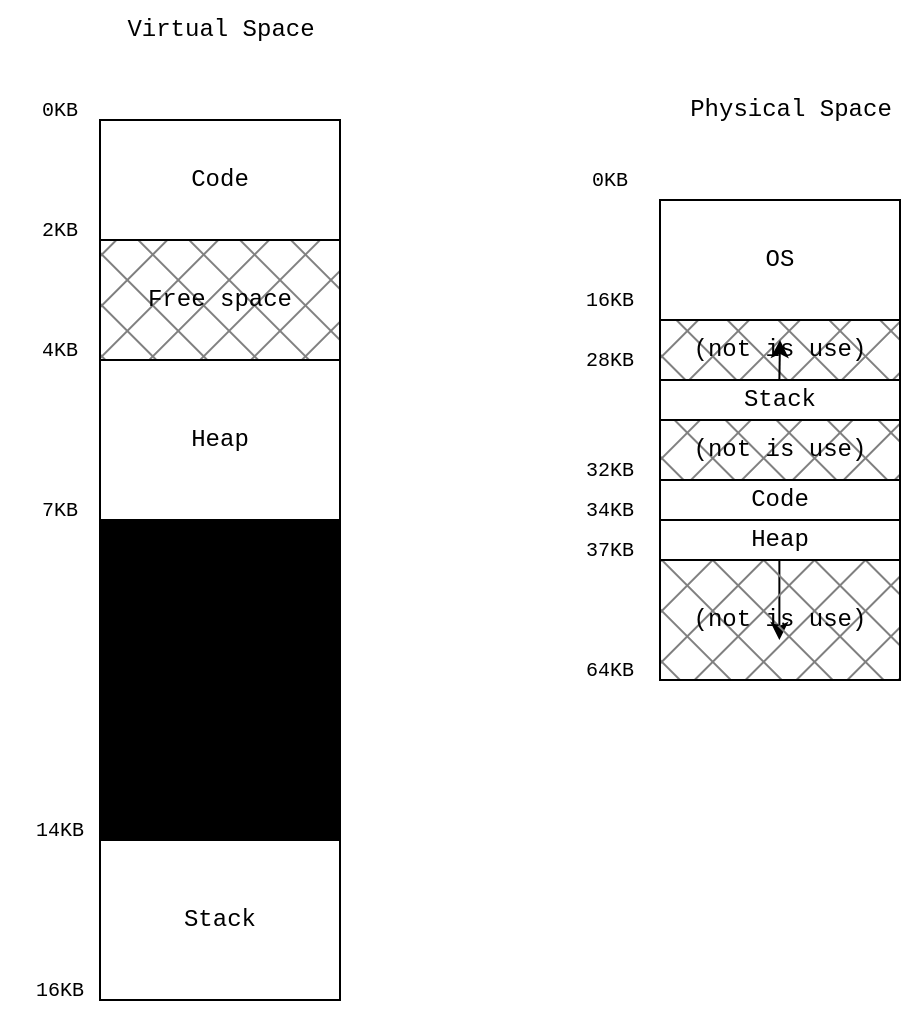<mxfile version="26.0.14" pages="2">
  <diagram name="Page-1" id="52ZkDg09G8UiklsryBAD">
    <mxGraphModel dx="954" dy="615" grid="1" gridSize="10" guides="1" tooltips="1" connect="1" arrows="1" fold="1" page="1" pageScale="1" pageWidth="850" pageHeight="1100" math="0" shadow="0">
      <root>
        <mxCell id="0" />
        <mxCell id="1" parent="0" />
        <mxCell id="G_Mkt2cInBiFKnD_OYQF-6" value="Code" style="rounded=0;whiteSpace=wrap;html=1;fontFamily=Courier New;" parent="1" vertex="1">
          <mxGeometry x="80" y="240" width="120" height="60" as="geometry" />
        </mxCell>
        <mxCell id="G_Mkt2cInBiFKnD_OYQF-7" value="Free space" style="rounded=0;whiteSpace=wrap;html=1;fontFamily=Courier New;fillStyle=cross-hatch;strokeColor=light-dark(#000000, #EDEDED);fillColor=#808080;" parent="1" vertex="1">
          <mxGeometry x="80" y="300" width="120" height="60" as="geometry" />
        </mxCell>
        <mxCell id="G_Mkt2cInBiFKnD_OYQF-8" value="Heap" style="rounded=0;whiteSpace=wrap;html=1;fontFamily=Courier New;" parent="1" vertex="1">
          <mxGeometry x="80" y="360" width="120" height="80" as="geometry" />
        </mxCell>
        <mxCell id="G_Mkt2cInBiFKnD_OYQF-9" value="Free space" style="rounded=0;whiteSpace=wrap;html=1;fontFamily=Courier New;fillStyle=cross-hatch;fillColor=light-dark(#797979, #ededed);" parent="1" vertex="1">
          <mxGeometry x="80" y="440" width="120" height="160" as="geometry" />
        </mxCell>
        <mxCell id="G_Mkt2cInBiFKnD_OYQF-10" value="Stack" style="rounded=0;whiteSpace=wrap;html=1;fontFamily=Courier New;" parent="1" vertex="1">
          <mxGeometry x="80" y="600" width="120" height="80" as="geometry" />
        </mxCell>
        <mxCell id="G_Mkt2cInBiFKnD_OYQF-13" value="" style="endArrow=classic;html=1;rounded=0;fontFamily=Courier New;" parent="1" edge="1">
          <mxGeometry width="50" height="50" relative="1" as="geometry">
            <mxPoint x="139.69" y="440" as="sourcePoint" />
            <mxPoint x="140" y="490" as="targetPoint" />
          </mxGeometry>
        </mxCell>
        <mxCell id="G_Mkt2cInBiFKnD_OYQF-14" value="" style="endArrow=classic;html=1;rounded=0;fontFamily=Courier New;" parent="1" edge="1">
          <mxGeometry width="50" height="50" relative="1" as="geometry">
            <mxPoint x="139.69" y="600" as="sourcePoint" />
            <mxPoint x="139.69" y="540" as="targetPoint" />
          </mxGeometry>
        </mxCell>
        <mxCell id="G_Mkt2cInBiFKnD_OYQF-15" value="0KB" style="text;html=1;align=center;verticalAlign=middle;whiteSpace=wrap;rounded=0;fontSize=10;fontFamily=Courier New;" parent="1" vertex="1">
          <mxGeometry x="30" y="220" width="60" height="30" as="geometry" />
        </mxCell>
        <mxCell id="G_Mkt2cInBiFKnD_OYQF-16" value="2KB" style="text;html=1;align=center;verticalAlign=middle;whiteSpace=wrap;rounded=0;fontSize=10;fontFamily=Courier New;" parent="1" vertex="1">
          <mxGeometry x="30" y="280" width="60" height="30" as="geometry" />
        </mxCell>
        <mxCell id="G_Mkt2cInBiFKnD_OYQF-17" value="4KB" style="text;html=1;align=center;verticalAlign=middle;whiteSpace=wrap;rounded=0;fontSize=10;fontFamily=Courier New;" parent="1" vertex="1">
          <mxGeometry x="30" y="340" width="60" height="30" as="geometry" />
        </mxCell>
        <mxCell id="G_Mkt2cInBiFKnD_OYQF-18" value="7KB" style="text;html=1;align=center;verticalAlign=middle;whiteSpace=wrap;rounded=0;fontSize=10;fontFamily=Courier New;" parent="1" vertex="1">
          <mxGeometry x="30" y="420" width="60" height="30" as="geometry" />
        </mxCell>
        <mxCell id="G_Mkt2cInBiFKnD_OYQF-19" value="14KB" style="text;html=1;align=center;verticalAlign=middle;whiteSpace=wrap;rounded=0;fontSize=10;fontFamily=Courier New;" parent="1" vertex="1">
          <mxGeometry x="30" y="580" width="60" height="30" as="geometry" />
        </mxCell>
        <mxCell id="G_Mkt2cInBiFKnD_OYQF-20" value="16KB" style="text;html=1;align=center;verticalAlign=middle;whiteSpace=wrap;rounded=0;fontSize=10;fontFamily=Courier New;" parent="1" vertex="1">
          <mxGeometry x="30" y="660" width="60" height="30" as="geometry" />
        </mxCell>
        <mxCell id="G_Mkt2cInBiFKnD_OYQF-21" value="OS" style="rounded=0;whiteSpace=wrap;html=1;fontFamily=Courier New;" parent="1" vertex="1">
          <mxGeometry x="360" y="280" width="120" height="60" as="geometry" />
        </mxCell>
        <mxCell id="G_Mkt2cInBiFKnD_OYQF-23" value="Stack" style="rounded=0;whiteSpace=wrap;html=1;fontFamily=Courier New;" parent="1" vertex="1">
          <mxGeometry x="360" y="370" width="120" height="20" as="geometry" />
        </mxCell>
        <mxCell id="G_Mkt2cInBiFKnD_OYQF-25" value="Code" style="rounded=0;whiteSpace=wrap;html=1;fontFamily=Courier New;" parent="1" vertex="1">
          <mxGeometry x="360" y="420" width="120" height="20" as="geometry" />
        </mxCell>
        <mxCell id="G_Mkt2cInBiFKnD_OYQF-26" value="Heap" style="rounded=0;whiteSpace=wrap;html=1;fontFamily=Courier New;" parent="1" vertex="1">
          <mxGeometry x="360" y="440" width="120" height="20" as="geometry" />
        </mxCell>
        <mxCell id="G_Mkt2cInBiFKnD_OYQF-28" value="(not is use)" style="rounded=0;whiteSpace=wrap;html=1;fontFamily=Courier New;fillStyle=cross-hatch;strokeColor=light-dark(#000000, #EDEDED);fillColor=#808080;" parent="1" vertex="1">
          <mxGeometry x="360" y="340" width="120" height="30" as="geometry" />
        </mxCell>
        <mxCell id="G_Mkt2cInBiFKnD_OYQF-29" value="(not is use)" style="rounded=0;whiteSpace=wrap;html=1;fontFamily=Courier New;fillStyle=cross-hatch;strokeColor=light-dark(#000000, #EDEDED);fillColor=#808080;" parent="1" vertex="1">
          <mxGeometry x="360" y="390" width="120" height="30" as="geometry" />
        </mxCell>
        <mxCell id="G_Mkt2cInBiFKnD_OYQF-32" value="" style="endArrow=classic;html=1;rounded=0;fontFamily=Courier New;fontSize=12;fontColor=default;" parent="1" edge="1">
          <mxGeometry width="50" height="50" relative="1" as="geometry">
            <mxPoint x="419.69" y="370" as="sourcePoint" />
            <mxPoint x="420" y="350" as="targetPoint" />
          </mxGeometry>
        </mxCell>
        <mxCell id="G_Mkt2cInBiFKnD_OYQF-34" value="" style="endArrow=classic;html=1;rounded=0;fontFamily=Courier New;fontSize=12;fontColor=default;" parent="1" edge="1">
          <mxGeometry width="50" height="50" relative="1" as="geometry">
            <mxPoint x="419.69" y="460" as="sourcePoint" />
            <mxPoint x="419.69" y="500" as="targetPoint" />
          </mxGeometry>
        </mxCell>
        <mxCell id="G_Mkt2cInBiFKnD_OYQF-35" value="(not is use)" style="rounded=0;whiteSpace=wrap;html=1;fontFamily=Courier New;fillStyle=cross-hatch;strokeColor=light-dark(#000000, #EDEDED);fillColor=#808080;" parent="1" vertex="1">
          <mxGeometry x="360" y="460" width="120" height="60" as="geometry" />
        </mxCell>
        <mxCell id="G_Mkt2cInBiFKnD_OYQF-38" value="Virtual Space" style="text;html=1;align=center;verticalAlign=middle;resizable=0;points=[];autosize=1;strokeColor=none;fillColor=none;fontFamily=Courier New;fontSize=12;fontColor=default;" parent="1" vertex="1">
          <mxGeometry x="80" y="180" width="120" height="30" as="geometry" />
        </mxCell>
        <mxCell id="G_Mkt2cInBiFKnD_OYQF-39" value="Physical Space" style="text;html=1;align=center;verticalAlign=middle;resizable=0;points=[];autosize=1;strokeColor=none;fillColor=none;fontFamily=Courier New;fontSize=12;fontColor=default;" parent="1" vertex="1">
          <mxGeometry x="365" y="220" width="120" height="30" as="geometry" />
        </mxCell>
        <mxCell id="G_Mkt2cInBiFKnD_OYQF-40" value="0KB" style="text;html=1;align=center;verticalAlign=middle;whiteSpace=wrap;rounded=0;fontSize=10;fontFamily=Courier New;" parent="1" vertex="1">
          <mxGeometry x="305" y="255" width="60" height="30" as="geometry" />
        </mxCell>
        <mxCell id="G_Mkt2cInBiFKnD_OYQF-41" value="16KB" style="text;html=1;align=center;verticalAlign=middle;whiteSpace=wrap;rounded=0;fontSize=10;fontFamily=Courier New;" parent="1" vertex="1">
          <mxGeometry x="305" y="315" width="60" height="30" as="geometry" />
        </mxCell>
        <mxCell id="G_Mkt2cInBiFKnD_OYQF-42" value="32KB" style="text;html=1;align=center;verticalAlign=middle;whiteSpace=wrap;rounded=0;fontSize=10;fontFamily=Courier New;" parent="1" vertex="1">
          <mxGeometry x="305" y="400" width="60" height="30" as="geometry" />
        </mxCell>
        <mxCell id="G_Mkt2cInBiFKnD_OYQF-43" value="64KB" style="text;html=1;align=center;verticalAlign=middle;whiteSpace=wrap;rounded=0;fontSize=10;fontFamily=Courier New;" parent="1" vertex="1">
          <mxGeometry x="305" y="500" width="60" height="30" as="geometry" />
        </mxCell>
        <mxCell id="G_Mkt2cInBiFKnD_OYQF-44" value="34KB" style="text;html=1;align=center;verticalAlign=middle;whiteSpace=wrap;rounded=0;fontSize=10;fontFamily=Courier New;" parent="1" vertex="1">
          <mxGeometry x="305" y="420" width="60" height="30" as="geometry" />
        </mxCell>
        <mxCell id="G_Mkt2cInBiFKnD_OYQF-45" value="37KB" style="text;html=1;align=center;verticalAlign=middle;whiteSpace=wrap;rounded=0;fontSize=10;fontFamily=Courier New;" parent="1" vertex="1">
          <mxGeometry x="305" y="440" width="60" height="30" as="geometry" />
        </mxCell>
        <mxCell id="G_Mkt2cInBiFKnD_OYQF-46" value="28KB" style="text;html=1;align=center;verticalAlign=middle;whiteSpace=wrap;rounded=0;fontSize=10;fontFamily=Courier New;" parent="1" vertex="1">
          <mxGeometry x="305" y="345" width="60" height="30" as="geometry" />
        </mxCell>
      </root>
    </mxGraphModel>
  </diagram>
  <diagram id="MrZA9rUL8gn0JQhtEGrO" name="Page-2">
    <mxGraphModel dx="954" dy="615" grid="1" gridSize="10" guides="1" tooltips="1" connect="1" arrows="1" fold="1" page="1" pageScale="1" pageWidth="850" pageHeight="1100" math="0" shadow="0">
      <root>
        <mxCell id="0" />
        <mxCell id="1" parent="0" />
      </root>
    </mxGraphModel>
  </diagram>
</mxfile>
